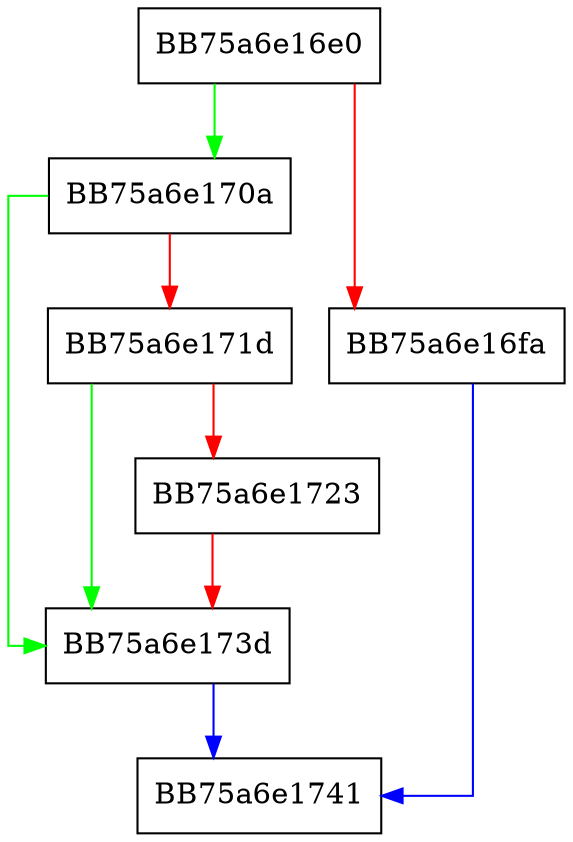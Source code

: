 digraph align_size {
  node [shape="box"];
  graph [splines=ortho];
  BB75a6e16e0 -> BB75a6e170a [color="green"];
  BB75a6e16e0 -> BB75a6e16fa [color="red"];
  BB75a6e16fa -> BB75a6e1741 [color="blue"];
  BB75a6e170a -> BB75a6e173d [color="green"];
  BB75a6e170a -> BB75a6e171d [color="red"];
  BB75a6e171d -> BB75a6e173d [color="green"];
  BB75a6e171d -> BB75a6e1723 [color="red"];
  BB75a6e1723 -> BB75a6e173d [color="red"];
  BB75a6e173d -> BB75a6e1741 [color="blue"];
}